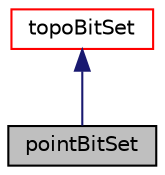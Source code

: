 digraph "pointBitSet"
{
  bgcolor="transparent";
  edge [fontname="Helvetica",fontsize="10",labelfontname="Helvetica",labelfontsize="10"];
  node [fontname="Helvetica",fontsize="10",shape=record];
  Node1 [label="pointBitSet",height=0.2,width=0.4,color="black", fillcolor="grey75", style="filled" fontcolor="black"];
  Node2 -> Node1 [dir="back",color="midnightblue",fontsize="10",style="solid",fontname="Helvetica"];
  Node2 [label="topoBitSet",height=0.2,width=0.4,color="red",URL="$classFoam_1_1topoBitSet.html",tooltip="Base for a special purpose topoSet using labels stored as a bitSet. "];
}
